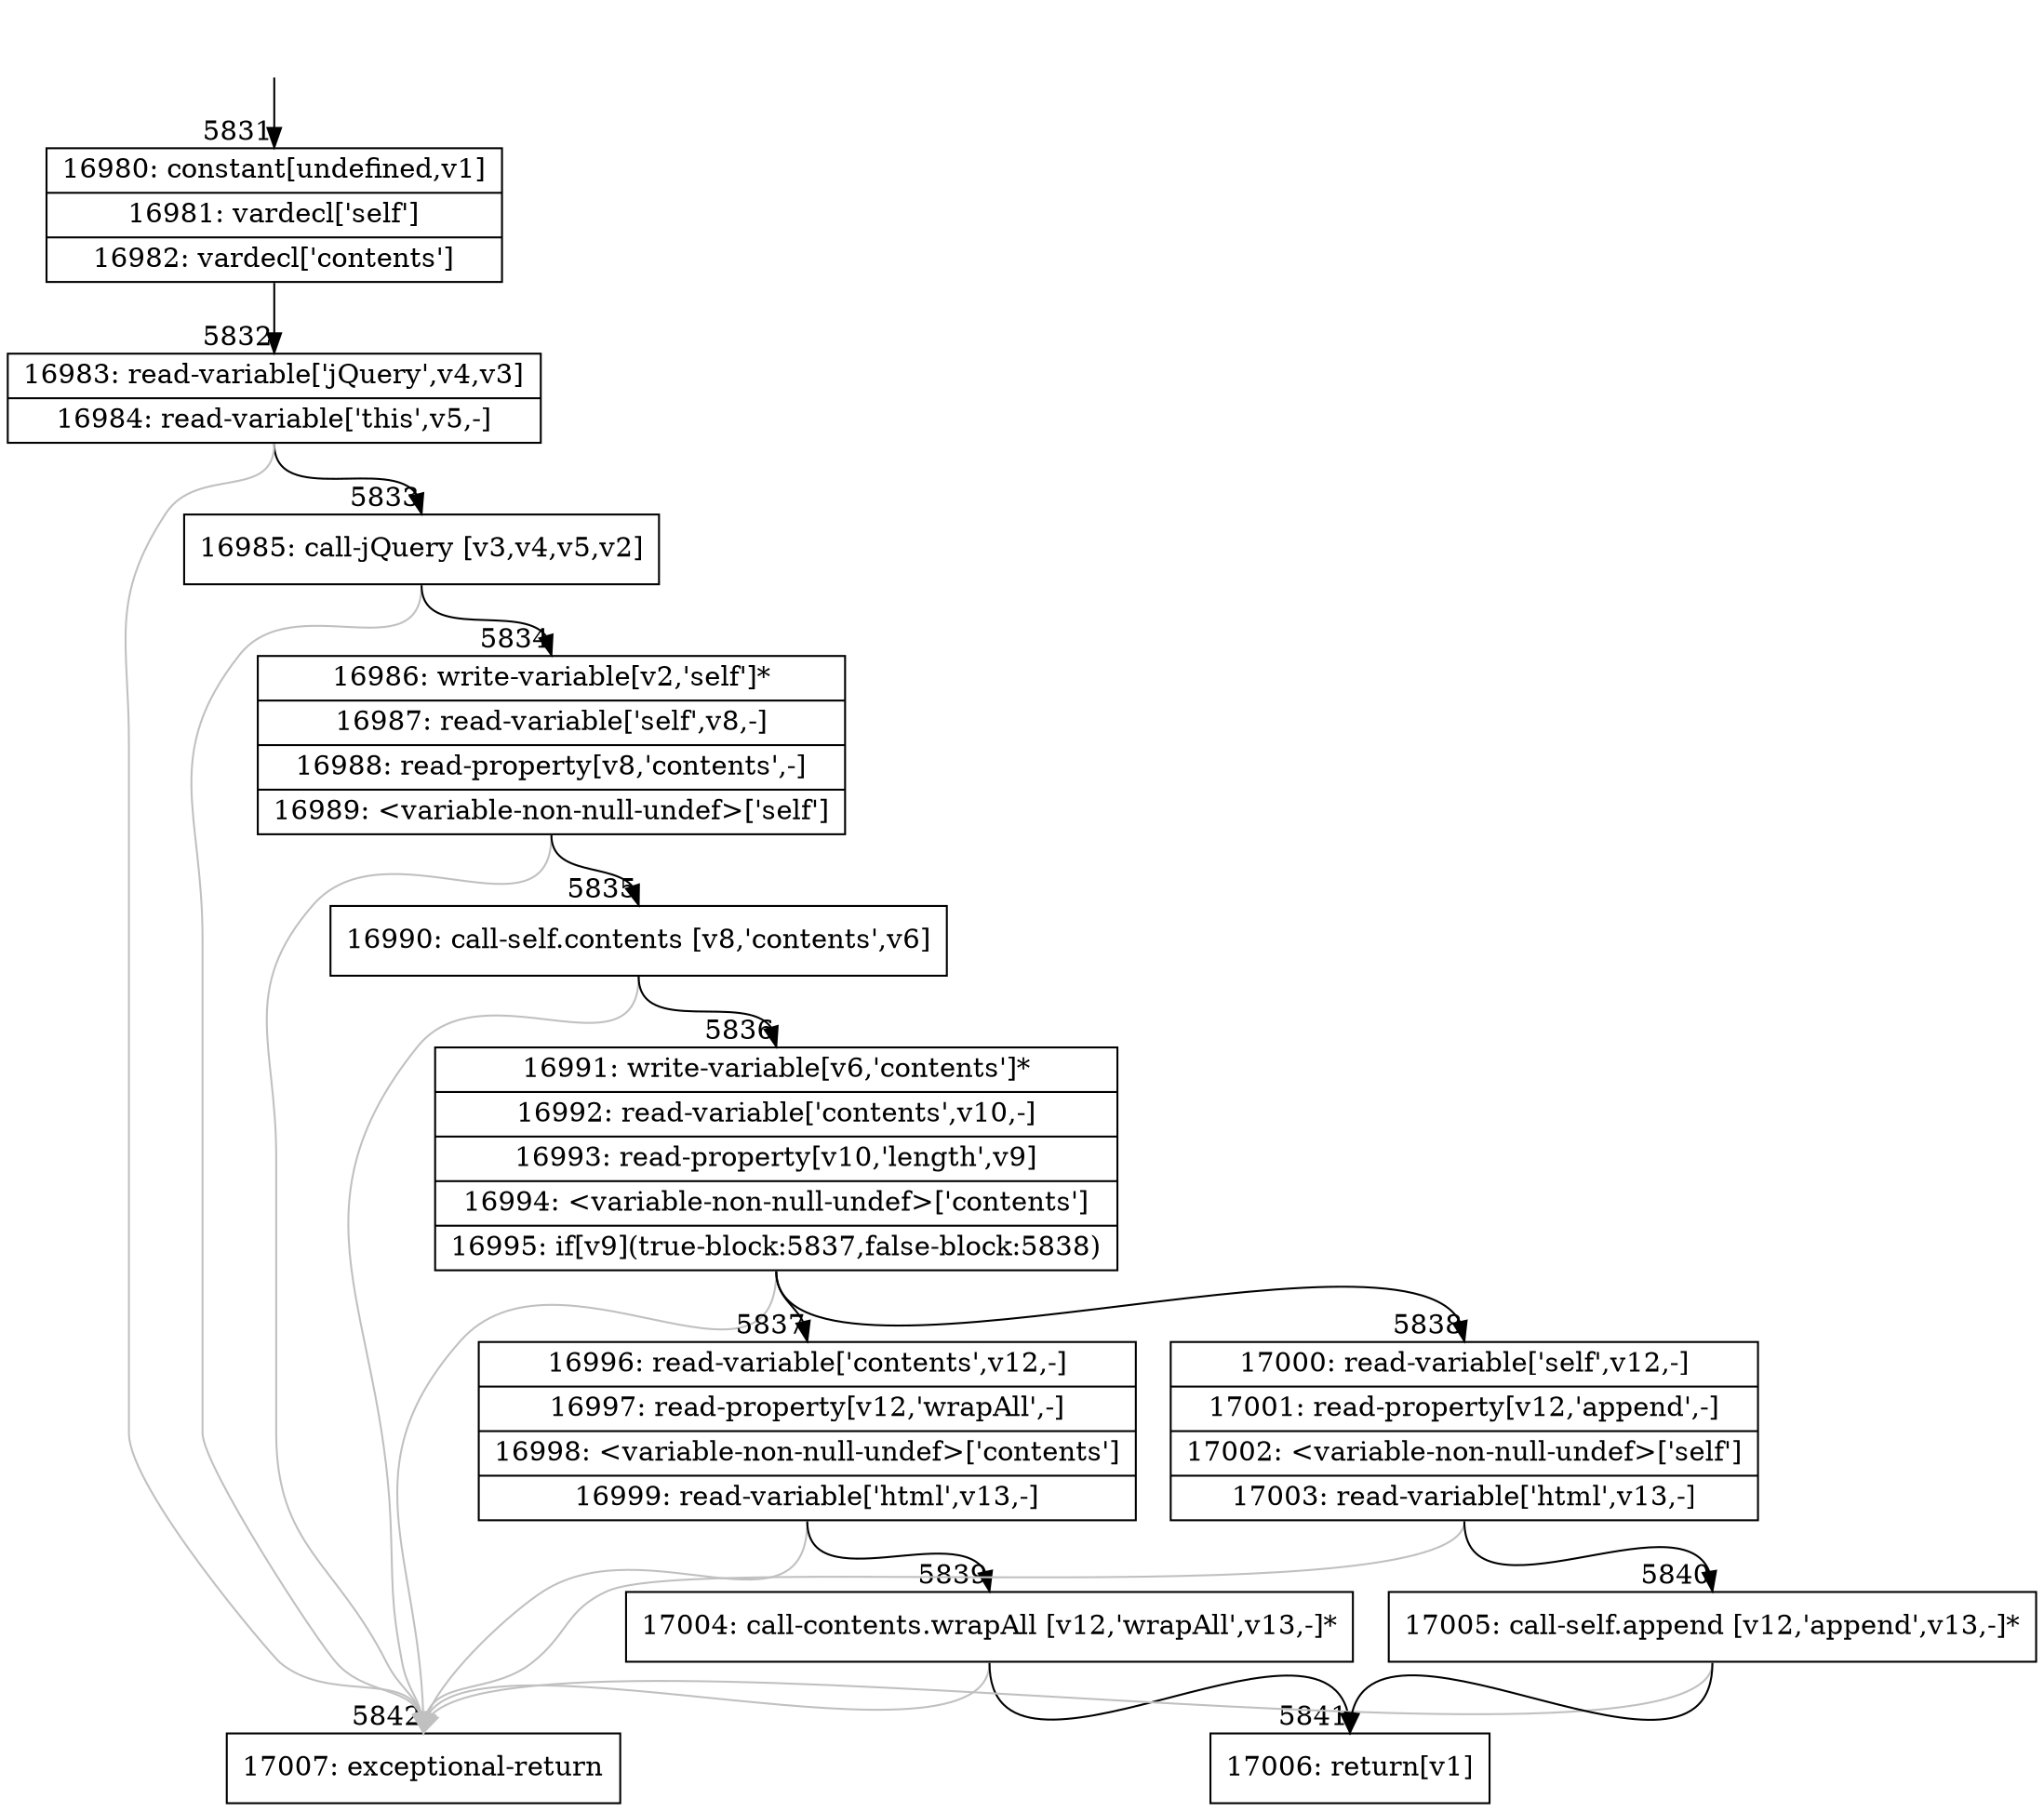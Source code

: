 digraph {
rankdir="TD"
BB_entry380[shape=none,label=""];
BB_entry380 -> BB5831 [tailport=s, headport=n, headlabel="    5831"]
BB5831 [shape=record label="{16980: constant[undefined,v1]|16981: vardecl['self']|16982: vardecl['contents']}" ] 
BB5831 -> BB5832 [tailport=s, headport=n, headlabel="      5832"]
BB5832 [shape=record label="{16983: read-variable['jQuery',v4,v3]|16984: read-variable['this',v5,-]}" ] 
BB5832 -> BB5833 [tailport=s, headport=n, headlabel="      5833"]
BB5832 -> BB5842 [tailport=s, headport=n, color=gray, headlabel="      5842"]
BB5833 [shape=record label="{16985: call-jQuery [v3,v4,v5,v2]}" ] 
BB5833 -> BB5834 [tailport=s, headport=n, headlabel="      5834"]
BB5833 -> BB5842 [tailport=s, headport=n, color=gray]
BB5834 [shape=record label="{16986: write-variable[v2,'self']*|16987: read-variable['self',v8,-]|16988: read-property[v8,'contents',-]|16989: \<variable-non-null-undef\>['self']}" ] 
BB5834 -> BB5835 [tailport=s, headport=n, headlabel="      5835"]
BB5834 -> BB5842 [tailport=s, headport=n, color=gray]
BB5835 [shape=record label="{16990: call-self.contents [v8,'contents',v6]}" ] 
BB5835 -> BB5836 [tailport=s, headport=n, headlabel="      5836"]
BB5835 -> BB5842 [tailport=s, headport=n, color=gray]
BB5836 [shape=record label="{16991: write-variable[v6,'contents']*|16992: read-variable['contents',v10,-]|16993: read-property[v10,'length',v9]|16994: \<variable-non-null-undef\>['contents']|16995: if[v9](true-block:5837,false-block:5838)}" ] 
BB5836 -> BB5837 [tailport=s, headport=n, headlabel="      5837"]
BB5836 -> BB5838 [tailport=s, headport=n, headlabel="      5838"]
BB5836 -> BB5842 [tailport=s, headport=n, color=gray]
BB5837 [shape=record label="{16996: read-variable['contents',v12,-]|16997: read-property[v12,'wrapAll',-]|16998: \<variable-non-null-undef\>['contents']|16999: read-variable['html',v13,-]}" ] 
BB5837 -> BB5839 [tailport=s, headport=n, headlabel="      5839"]
BB5837 -> BB5842 [tailport=s, headport=n, color=gray]
BB5838 [shape=record label="{17000: read-variable['self',v12,-]|17001: read-property[v12,'append',-]|17002: \<variable-non-null-undef\>['self']|17003: read-variable['html',v13,-]}" ] 
BB5838 -> BB5840 [tailport=s, headport=n, headlabel="      5840"]
BB5838 -> BB5842 [tailport=s, headport=n, color=gray]
BB5839 [shape=record label="{17004: call-contents.wrapAll [v12,'wrapAll',v13,-]*}" ] 
BB5839 -> BB5841 [tailport=s, headport=n, headlabel="      5841"]
BB5839 -> BB5842 [tailport=s, headport=n, color=gray]
BB5840 [shape=record label="{17005: call-self.append [v12,'append',v13,-]*}" ] 
BB5840 -> BB5841 [tailport=s, headport=n]
BB5840 -> BB5842 [tailport=s, headport=n, color=gray]
BB5841 [shape=record label="{17006: return[v1]}" ] 
BB5842 [shape=record label="{17007: exceptional-return}" ] 
}
